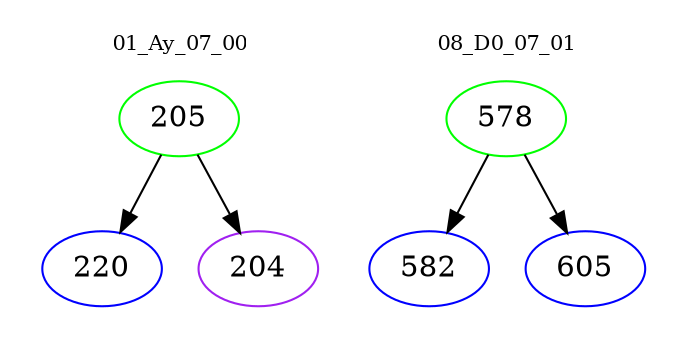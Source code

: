 digraph{
subgraph cluster_0 {
color = white
label = "01_Ay_07_00";
fontsize=10;
T0_205 [label="205", color="green"]
T0_205 -> T0_220 [color="black"]
T0_220 [label="220", color="blue"]
T0_205 -> T0_204 [color="black"]
T0_204 [label="204", color="purple"]
}
subgraph cluster_1 {
color = white
label = "08_D0_07_01";
fontsize=10;
T1_578 [label="578", color="green"]
T1_578 -> T1_582 [color="black"]
T1_582 [label="582", color="blue"]
T1_578 -> T1_605 [color="black"]
T1_605 [label="605", color="blue"]
}
}
